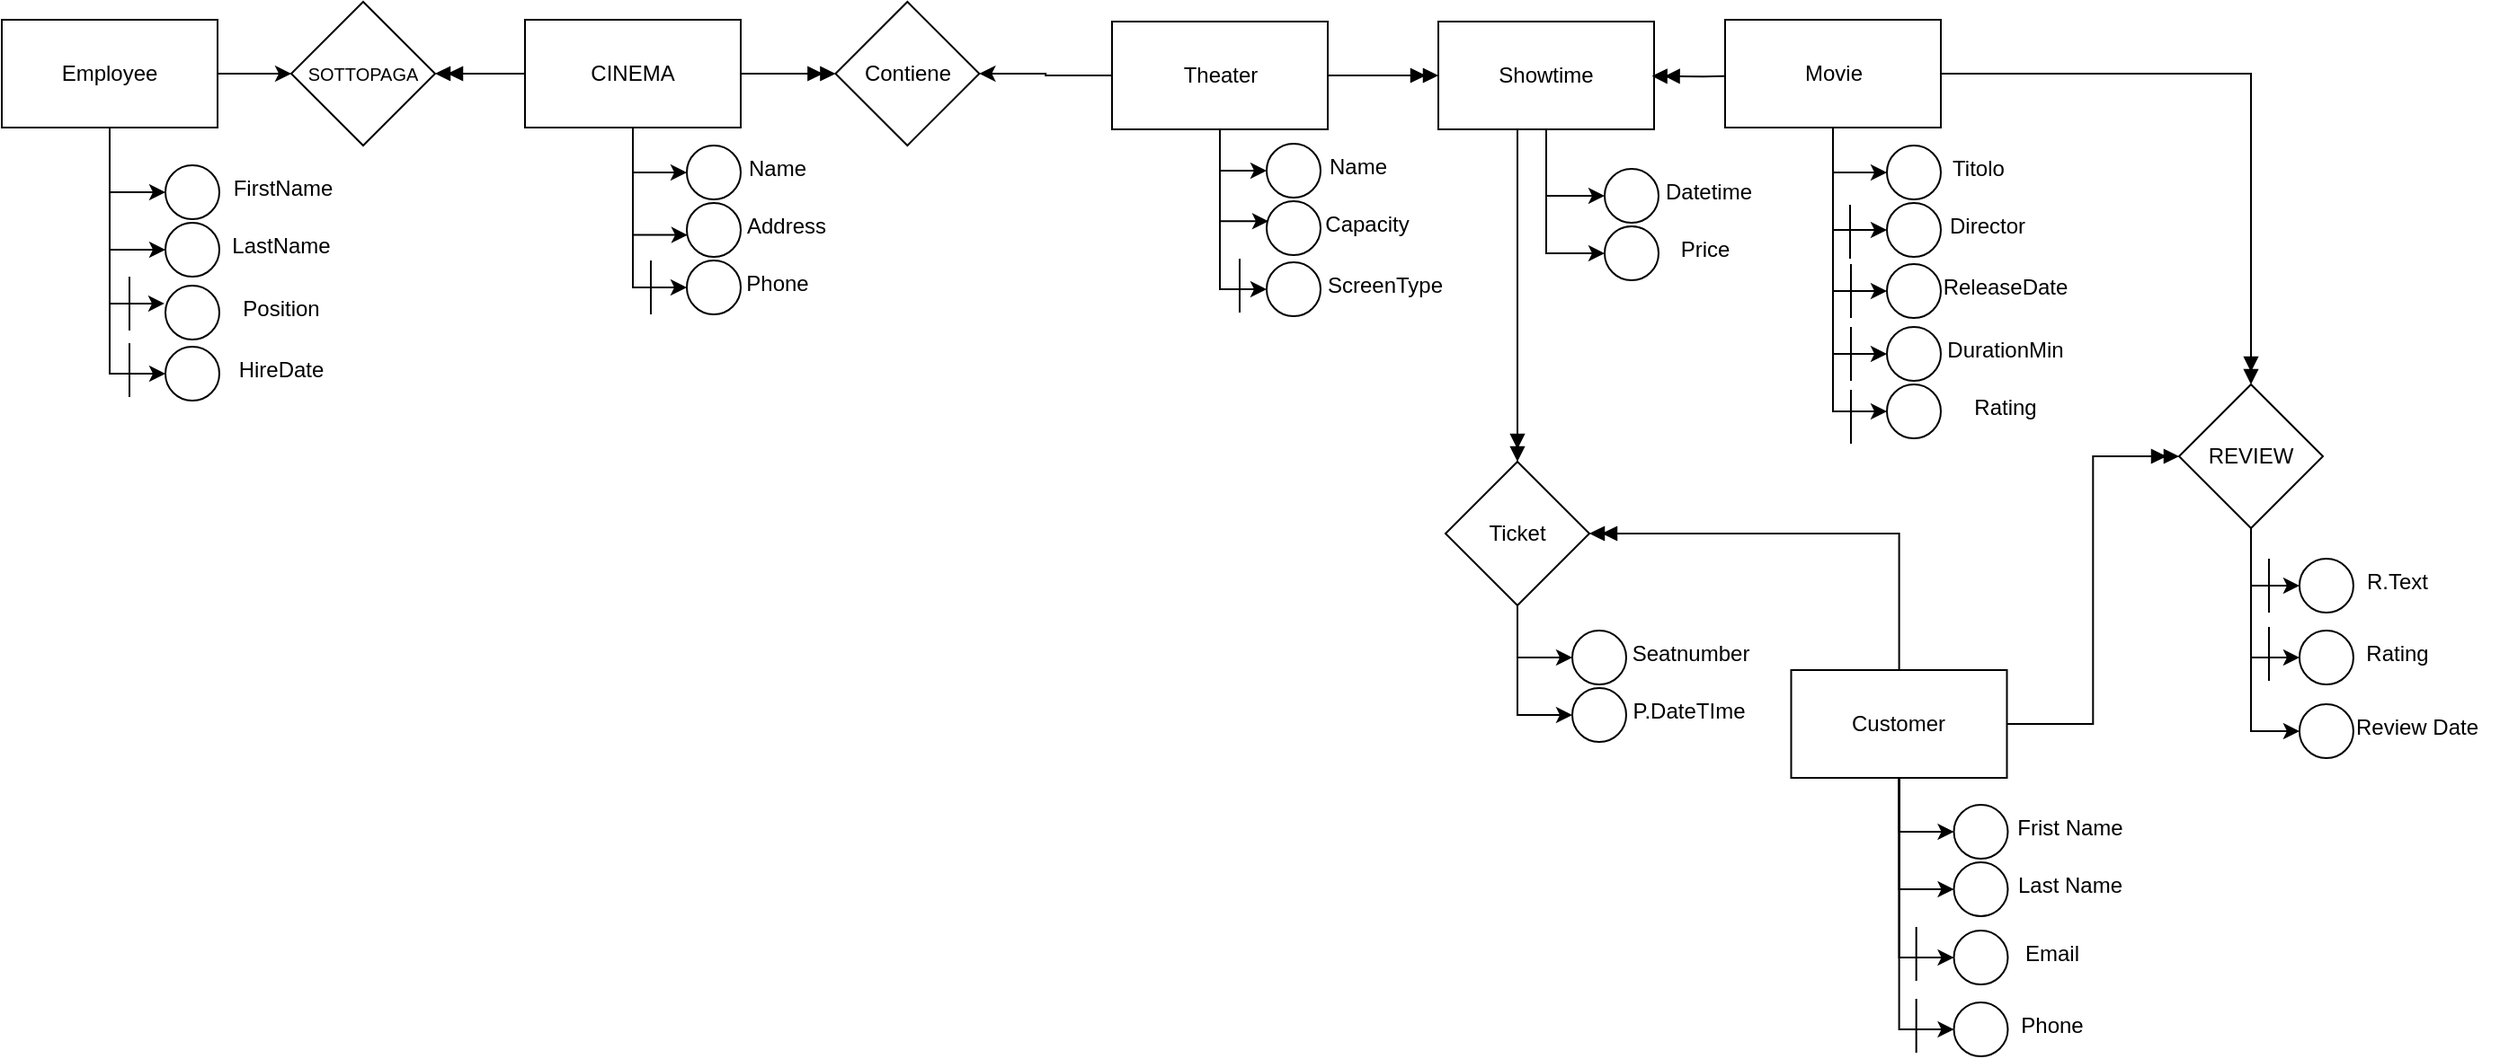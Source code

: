 <mxfile version="24.0.4" type="device">
  <diagram name="Pagina-1" id="4Cd4dXItEA1hWgDrUpJ3">
    <mxGraphModel dx="1862" dy="626" grid="1" gridSize="10" guides="1" tooltips="1" connect="1" arrows="1" fold="1" page="1" pageScale="1" pageWidth="827" pageHeight="1169" math="0" shadow="0">
      <root>
        <mxCell id="0" />
        <mxCell id="1" parent="0" />
        <mxCell id="7RU0lWUtDbCaOoBTzE0H-17" style="edgeStyle=orthogonalEdgeStyle;rounded=0;orthogonalLoop=1;jettySize=auto;html=1;entryX=0;entryY=0.5;entryDx=0;entryDy=0;" edge="1" parent="1" source="7RU0lWUtDbCaOoBTzE0H-1" target="7RU0lWUtDbCaOoBTzE0H-9">
          <mxGeometry relative="1" as="geometry" />
        </mxCell>
        <mxCell id="7RU0lWUtDbCaOoBTzE0H-19" style="edgeStyle=orthogonalEdgeStyle;rounded=0;orthogonalLoop=1;jettySize=auto;html=1;entryX=0;entryY=0.5;entryDx=0;entryDy=0;" edge="1" parent="1" source="7RU0lWUtDbCaOoBTzE0H-1" target="7RU0lWUtDbCaOoBTzE0H-15">
          <mxGeometry relative="1" as="geometry" />
        </mxCell>
        <mxCell id="7RU0lWUtDbCaOoBTzE0H-125" style="edgeStyle=orthogonalEdgeStyle;rounded=0;orthogonalLoop=1;jettySize=auto;html=1;entryX=0;entryY=0.5;entryDx=0;entryDy=0;endArrow=doubleBlock;endFill=1;" edge="1" parent="1" source="7RU0lWUtDbCaOoBTzE0H-1" target="7RU0lWUtDbCaOoBTzE0H-124">
          <mxGeometry relative="1" as="geometry" />
        </mxCell>
        <mxCell id="7RU0lWUtDbCaOoBTzE0H-135" style="edgeStyle=orthogonalEdgeStyle;rounded=0;orthogonalLoop=1;jettySize=auto;html=1;entryX=1;entryY=0.5;entryDx=0;entryDy=0;endArrow=doubleBlock;endFill=1;" edge="1" parent="1" source="7RU0lWUtDbCaOoBTzE0H-1" target="7RU0lWUtDbCaOoBTzE0H-132">
          <mxGeometry relative="1" as="geometry" />
        </mxCell>
        <mxCell id="7RU0lWUtDbCaOoBTzE0H-1" value="CINEMA" style="rounded=0;whiteSpace=wrap;html=1;" vertex="1" parent="1">
          <mxGeometry x="40" y="115" width="120" height="60" as="geometry" />
        </mxCell>
        <mxCell id="7RU0lWUtDbCaOoBTzE0H-80" style="edgeStyle=orthogonalEdgeStyle;rounded=0;orthogonalLoop=1;jettySize=auto;html=1;entryX=0;entryY=0.5;entryDx=0;entryDy=0;" edge="1" parent="1" source="7RU0lWUtDbCaOoBTzE0H-2" target="7RU0lWUtDbCaOoBTzE0H-60">
          <mxGeometry relative="1" as="geometry" />
        </mxCell>
        <mxCell id="7RU0lWUtDbCaOoBTzE0H-85" style="edgeStyle=orthogonalEdgeStyle;rounded=0;orthogonalLoop=1;jettySize=auto;html=1;entryX=0;entryY=0.5;entryDx=0;entryDy=0;" edge="1" parent="1" source="7RU0lWUtDbCaOoBTzE0H-2" target="7RU0lWUtDbCaOoBTzE0H-58">
          <mxGeometry relative="1" as="geometry" />
        </mxCell>
        <mxCell id="7RU0lWUtDbCaOoBTzE0H-144" style="edgeStyle=orthogonalEdgeStyle;rounded=0;orthogonalLoop=1;jettySize=auto;html=1;entryX=0.5;entryY=0;entryDx=0;entryDy=0;endArrow=doubleBlock;endFill=1;" edge="1" parent="1" source="7RU0lWUtDbCaOoBTzE0H-2" target="7RU0lWUtDbCaOoBTzE0H-139">
          <mxGeometry relative="1" as="geometry">
            <Array as="points">
              <mxPoint x="592" y="220" />
              <mxPoint x="592" y="220" />
            </Array>
          </mxGeometry>
        </mxCell>
        <mxCell id="7RU0lWUtDbCaOoBTzE0H-2" value="Showtime" style="rounded=0;whiteSpace=wrap;html=1;" vertex="1" parent="1">
          <mxGeometry x="548" y="116" width="120" height="60" as="geometry" />
        </mxCell>
        <mxCell id="7RU0lWUtDbCaOoBTzE0H-27" style="edgeStyle=orthogonalEdgeStyle;rounded=0;orthogonalLoop=1;jettySize=auto;html=1;entryX=0;entryY=0.5;entryDx=0;entryDy=0;" edge="1" parent="1" source="7RU0lWUtDbCaOoBTzE0H-3" target="7RU0lWUtDbCaOoBTzE0H-21">
          <mxGeometry relative="1" as="geometry" />
        </mxCell>
        <mxCell id="7RU0lWUtDbCaOoBTzE0H-32" style="edgeStyle=orthogonalEdgeStyle;rounded=0;orthogonalLoop=1;jettySize=auto;html=1;entryX=0;entryY=0.5;entryDx=0;entryDy=0;" edge="1" parent="1" source="7RU0lWUtDbCaOoBTzE0H-3" target="7RU0lWUtDbCaOoBTzE0H-28">
          <mxGeometry relative="1" as="geometry" />
        </mxCell>
        <mxCell id="7RU0lWUtDbCaOoBTzE0H-126" style="edgeStyle=orthogonalEdgeStyle;rounded=0;orthogonalLoop=1;jettySize=auto;html=1;entryX=1;entryY=0.5;entryDx=0;entryDy=0;" edge="1" parent="1" source="7RU0lWUtDbCaOoBTzE0H-3" target="7RU0lWUtDbCaOoBTzE0H-124">
          <mxGeometry relative="1" as="geometry" />
        </mxCell>
        <mxCell id="7RU0lWUtDbCaOoBTzE0H-128" style="edgeStyle=orthogonalEdgeStyle;rounded=0;orthogonalLoop=1;jettySize=auto;html=1;entryX=0;entryY=0.5;entryDx=0;entryDy=0;endArrow=doubleBlock;endFill=1;" edge="1" parent="1" source="7RU0lWUtDbCaOoBTzE0H-3" target="7RU0lWUtDbCaOoBTzE0H-2">
          <mxGeometry relative="1" as="geometry">
            <mxPoint x="532.5" y="146.0" as="targetPoint" />
          </mxGeometry>
        </mxCell>
        <mxCell id="7RU0lWUtDbCaOoBTzE0H-3" value="Theater" style="rounded=0;whiteSpace=wrap;html=1;" vertex="1" parent="1">
          <mxGeometry x="366.5" y="116" width="120" height="60" as="geometry" />
        </mxCell>
        <mxCell id="7RU0lWUtDbCaOoBTzE0H-49" style="edgeStyle=orthogonalEdgeStyle;rounded=0;orthogonalLoop=1;jettySize=auto;html=1;entryX=0;entryY=0.5;entryDx=0;entryDy=0;" edge="1" parent="1" source="7RU0lWUtDbCaOoBTzE0H-4" target="7RU0lWUtDbCaOoBTzE0H-33">
          <mxGeometry relative="1" as="geometry" />
        </mxCell>
        <mxCell id="7RU0lWUtDbCaOoBTzE0H-51" style="edgeStyle=orthogonalEdgeStyle;rounded=0;orthogonalLoop=1;jettySize=auto;html=1;entryX=0;entryY=0.5;entryDx=0;entryDy=0;" edge="1" parent="1" source="7RU0lWUtDbCaOoBTzE0H-4" target="7RU0lWUtDbCaOoBTzE0H-35">
          <mxGeometry relative="1" as="geometry" />
        </mxCell>
        <mxCell id="7RU0lWUtDbCaOoBTzE0H-52" style="edgeStyle=orthogonalEdgeStyle;rounded=0;orthogonalLoop=1;jettySize=auto;html=1;entryX=0;entryY=0.5;entryDx=0;entryDy=0;" edge="1" parent="1" source="7RU0lWUtDbCaOoBTzE0H-4" target="7RU0lWUtDbCaOoBTzE0H-37">
          <mxGeometry relative="1" as="geometry" />
        </mxCell>
        <mxCell id="7RU0lWUtDbCaOoBTzE0H-53" style="edgeStyle=orthogonalEdgeStyle;rounded=0;orthogonalLoop=1;jettySize=auto;html=1;entryX=0;entryY=0.5;entryDx=0;entryDy=0;" edge="1" parent="1" source="7RU0lWUtDbCaOoBTzE0H-4" target="7RU0lWUtDbCaOoBTzE0H-44">
          <mxGeometry relative="1" as="geometry" />
        </mxCell>
        <mxCell id="7RU0lWUtDbCaOoBTzE0H-54" style="edgeStyle=orthogonalEdgeStyle;rounded=0;orthogonalLoop=1;jettySize=auto;html=1;entryX=0;entryY=0.5;entryDx=0;entryDy=0;" edge="1" parent="1" source="7RU0lWUtDbCaOoBTzE0H-4" target="7RU0lWUtDbCaOoBTzE0H-46">
          <mxGeometry relative="1" as="geometry" />
        </mxCell>
        <mxCell id="7RU0lWUtDbCaOoBTzE0H-129" style="edgeStyle=orthogonalEdgeStyle;rounded=0;orthogonalLoop=1;jettySize=auto;html=1;endArrow=doubleBlock;endFill=1;entryX=0.99;entryY=0.506;entryDx=0;entryDy=0;entryPerimeter=0;" edge="1" parent="1" target="7RU0lWUtDbCaOoBTzE0H-2">
          <mxGeometry relative="1" as="geometry">
            <mxPoint x="723" y="146.059" as="sourcePoint" />
            <mxPoint x="670" y="146" as="targetPoint" />
          </mxGeometry>
        </mxCell>
        <mxCell id="7RU0lWUtDbCaOoBTzE0H-151" style="edgeStyle=orthogonalEdgeStyle;rounded=0;orthogonalLoop=1;jettySize=auto;html=1;entryX=0.5;entryY=0;entryDx=0;entryDy=0;endArrow=doubleBlock;endFill=1;" edge="1" parent="1" source="7RU0lWUtDbCaOoBTzE0H-4" target="7RU0lWUtDbCaOoBTzE0H-145">
          <mxGeometry relative="1" as="geometry" />
        </mxCell>
        <mxCell id="7RU0lWUtDbCaOoBTzE0H-4" value="Movie" style="rounded=0;whiteSpace=wrap;html=1;" vertex="1" parent="1">
          <mxGeometry x="707.5" y="115" width="120" height="60" as="geometry" />
        </mxCell>
        <mxCell id="7RU0lWUtDbCaOoBTzE0H-86" style="edgeStyle=orthogonalEdgeStyle;rounded=0;orthogonalLoop=1;jettySize=auto;html=1;entryX=0;entryY=0.5;entryDx=0;entryDy=0;" edge="1" parent="1" source="7RU0lWUtDbCaOoBTzE0H-6" target="7RU0lWUtDbCaOoBTzE0H-73">
          <mxGeometry relative="1" as="geometry" />
        </mxCell>
        <mxCell id="7RU0lWUtDbCaOoBTzE0H-87" style="edgeStyle=orthogonalEdgeStyle;rounded=0;orthogonalLoop=1;jettySize=auto;html=1;entryX=0;entryY=0.5;entryDx=0;entryDy=0;" edge="1" parent="1" source="7RU0lWUtDbCaOoBTzE0H-6" target="7RU0lWUtDbCaOoBTzE0H-75">
          <mxGeometry relative="1" as="geometry" />
        </mxCell>
        <mxCell id="7RU0lWUtDbCaOoBTzE0H-88" style="edgeStyle=orthogonalEdgeStyle;rounded=0;orthogonalLoop=1;jettySize=auto;html=1;entryX=0;entryY=0.5;entryDx=0;entryDy=0;" edge="1" parent="1" source="7RU0lWUtDbCaOoBTzE0H-6" target="7RU0lWUtDbCaOoBTzE0H-77">
          <mxGeometry relative="1" as="geometry" />
        </mxCell>
        <mxCell id="7RU0lWUtDbCaOoBTzE0H-97" style="edgeStyle=orthogonalEdgeStyle;rounded=0;orthogonalLoop=1;jettySize=auto;html=1;entryX=0;entryY=0.5;entryDx=0;entryDy=0;" edge="1" parent="1" source="7RU0lWUtDbCaOoBTzE0H-6" target="7RU0lWUtDbCaOoBTzE0H-94">
          <mxGeometry relative="1" as="geometry" />
        </mxCell>
        <mxCell id="7RU0lWUtDbCaOoBTzE0H-141" style="edgeStyle=orthogonalEdgeStyle;rounded=0;orthogonalLoop=1;jettySize=auto;html=1;entryX=1;entryY=0.5;entryDx=0;entryDy=0;endArrow=doubleBlock;endFill=1;" edge="1" parent="1" source="7RU0lWUtDbCaOoBTzE0H-6" target="7RU0lWUtDbCaOoBTzE0H-139">
          <mxGeometry relative="1" as="geometry">
            <Array as="points">
              <mxPoint x="804" y="401" />
            </Array>
          </mxGeometry>
        </mxCell>
        <mxCell id="7RU0lWUtDbCaOoBTzE0H-150" style="edgeStyle=orthogonalEdgeStyle;rounded=0;orthogonalLoop=1;jettySize=auto;html=1;entryX=0;entryY=0.5;entryDx=0;entryDy=0;endArrow=doubleBlock;endFill=1;" edge="1" parent="1" source="7RU0lWUtDbCaOoBTzE0H-6" target="7RU0lWUtDbCaOoBTzE0H-145">
          <mxGeometry relative="1" as="geometry" />
        </mxCell>
        <mxCell id="7RU0lWUtDbCaOoBTzE0H-6" value="Customer" style="rounded=0;whiteSpace=wrap;html=1;" vertex="1" parent="1">
          <mxGeometry x="744.25" y="477" width="120" height="60" as="geometry" />
        </mxCell>
        <mxCell id="7RU0lWUtDbCaOoBTzE0H-118" style="edgeStyle=orthogonalEdgeStyle;rounded=0;orthogonalLoop=1;jettySize=auto;html=1;entryX=0;entryY=0.5;entryDx=0;entryDy=0;" edge="1" parent="1" source="7RU0lWUtDbCaOoBTzE0H-8" target="7RU0lWUtDbCaOoBTzE0H-110">
          <mxGeometry relative="1" as="geometry" />
        </mxCell>
        <mxCell id="7RU0lWUtDbCaOoBTzE0H-119" style="edgeStyle=orthogonalEdgeStyle;rounded=0;orthogonalLoop=1;jettySize=auto;html=1;entryX=0;entryY=0.5;entryDx=0;entryDy=0;" edge="1" parent="1" source="7RU0lWUtDbCaOoBTzE0H-8" target="7RU0lWUtDbCaOoBTzE0H-112">
          <mxGeometry relative="1" as="geometry" />
        </mxCell>
        <mxCell id="7RU0lWUtDbCaOoBTzE0H-121" style="edgeStyle=orthogonalEdgeStyle;rounded=0;orthogonalLoop=1;jettySize=auto;html=1;entryX=0;entryY=0.5;entryDx=0;entryDy=0;" edge="1" parent="1" source="7RU0lWUtDbCaOoBTzE0H-8" target="7RU0lWUtDbCaOoBTzE0H-116">
          <mxGeometry relative="1" as="geometry" />
        </mxCell>
        <mxCell id="7RU0lWUtDbCaOoBTzE0H-133" style="edgeStyle=orthogonalEdgeStyle;rounded=0;orthogonalLoop=1;jettySize=auto;html=1;entryX=0;entryY=0.5;entryDx=0;entryDy=0;" edge="1" parent="1" source="7RU0lWUtDbCaOoBTzE0H-8" target="7RU0lWUtDbCaOoBTzE0H-132">
          <mxGeometry relative="1" as="geometry" />
        </mxCell>
        <mxCell id="7RU0lWUtDbCaOoBTzE0H-8" value="Employee" style="rounded=0;whiteSpace=wrap;html=1;" vertex="1" parent="1">
          <mxGeometry x="-251" y="115" width="120" height="60" as="geometry" />
        </mxCell>
        <mxCell id="7RU0lWUtDbCaOoBTzE0H-9" value="" style="ellipse;whiteSpace=wrap;html=1;aspect=fixed;" vertex="1" parent="1">
          <mxGeometry x="130" y="185" width="30" height="30" as="geometry" />
        </mxCell>
        <mxCell id="7RU0lWUtDbCaOoBTzE0H-12" value="Name" style="text;html=1;align=center;verticalAlign=middle;resizable=0;points=[];autosize=1;strokeColor=none;fillColor=none;" vertex="1" parent="1">
          <mxGeometry x="150" y="183" width="60" height="30" as="geometry" />
        </mxCell>
        <mxCell id="7RU0lWUtDbCaOoBTzE0H-13" value="" style="ellipse;whiteSpace=wrap;html=1;aspect=fixed;" vertex="1" parent="1">
          <mxGeometry x="130" y="217" width="30" height="30" as="geometry" />
        </mxCell>
        <mxCell id="7RU0lWUtDbCaOoBTzE0H-14" value="Address" style="text;html=1;align=center;verticalAlign=middle;resizable=0;points=[];autosize=1;strokeColor=none;fillColor=none;" vertex="1" parent="1">
          <mxGeometry x="150" y="215" width="70" height="30" as="geometry" />
        </mxCell>
        <mxCell id="7RU0lWUtDbCaOoBTzE0H-15" value="" style="ellipse;whiteSpace=wrap;html=1;aspect=fixed;" vertex="1" parent="1">
          <mxGeometry x="130" y="249" width="30" height="30" as="geometry" />
        </mxCell>
        <mxCell id="7RU0lWUtDbCaOoBTzE0H-16" value="Phone" style="text;html=1;align=center;verticalAlign=middle;resizable=0;points=[];autosize=1;strokeColor=none;fillColor=none;" vertex="1" parent="1">
          <mxGeometry x="150" y="247" width="60" height="30" as="geometry" />
        </mxCell>
        <mxCell id="7RU0lWUtDbCaOoBTzE0H-18" style="edgeStyle=orthogonalEdgeStyle;rounded=0;orthogonalLoop=1;jettySize=auto;html=1;entryX=0.015;entryY=0.593;entryDx=0;entryDy=0;entryPerimeter=0;" edge="1" parent="1" source="7RU0lWUtDbCaOoBTzE0H-1" target="7RU0lWUtDbCaOoBTzE0H-13">
          <mxGeometry relative="1" as="geometry" />
        </mxCell>
        <mxCell id="7RU0lWUtDbCaOoBTzE0H-20" value="" style="endArrow=none;html=1;rounded=0;" edge="1" parent="1">
          <mxGeometry width="50" height="50" relative="1" as="geometry">
            <mxPoint x="110" y="279" as="sourcePoint" />
            <mxPoint x="110" y="249" as="targetPoint" />
          </mxGeometry>
        </mxCell>
        <mxCell id="7RU0lWUtDbCaOoBTzE0H-21" value="" style="ellipse;whiteSpace=wrap;html=1;aspect=fixed;" vertex="1" parent="1">
          <mxGeometry x="452.5" y="184" width="30" height="30" as="geometry" />
        </mxCell>
        <mxCell id="7RU0lWUtDbCaOoBTzE0H-22" value="Name" style="text;html=1;align=center;verticalAlign=middle;resizable=0;points=[];autosize=1;strokeColor=none;fillColor=none;" vertex="1" parent="1">
          <mxGeometry x="472.5" y="182" width="60" height="30" as="geometry" />
        </mxCell>
        <mxCell id="7RU0lWUtDbCaOoBTzE0H-23" value="" style="ellipse;whiteSpace=wrap;html=1;aspect=fixed;" vertex="1" parent="1">
          <mxGeometry x="452.5" y="216" width="30" height="30" as="geometry" />
        </mxCell>
        <mxCell id="7RU0lWUtDbCaOoBTzE0H-24" value="Capacity" style="text;html=1;align=center;verticalAlign=middle;resizable=0;points=[];autosize=1;strokeColor=none;fillColor=none;" vertex="1" parent="1">
          <mxGeometry x="472.5" y="214" width="70" height="30" as="geometry" />
        </mxCell>
        <mxCell id="7RU0lWUtDbCaOoBTzE0H-28" value="" style="ellipse;whiteSpace=wrap;html=1;aspect=fixed;" vertex="1" parent="1">
          <mxGeometry x="452.5" y="250" width="30" height="30" as="geometry" />
        </mxCell>
        <mxCell id="7RU0lWUtDbCaOoBTzE0H-29" value="ScreenType" style="text;html=1;align=center;verticalAlign=middle;resizable=0;points=[];autosize=1;strokeColor=none;fillColor=none;" vertex="1" parent="1">
          <mxGeometry x="472.5" y="248" width="90" height="30" as="geometry" />
        </mxCell>
        <mxCell id="7RU0lWUtDbCaOoBTzE0H-30" style="edgeStyle=orthogonalEdgeStyle;rounded=0;orthogonalLoop=1;jettySize=auto;html=1;entryX=0.033;entryY=0.371;entryDx=0;entryDy=0;entryPerimeter=0;" edge="1" parent="1" source="7RU0lWUtDbCaOoBTzE0H-3" target="7RU0lWUtDbCaOoBTzE0H-23">
          <mxGeometry relative="1" as="geometry" />
        </mxCell>
        <mxCell id="7RU0lWUtDbCaOoBTzE0H-33" value="" style="ellipse;whiteSpace=wrap;html=1;aspect=fixed;" vertex="1" parent="1">
          <mxGeometry x="797.5" y="185" width="30" height="30" as="geometry" />
        </mxCell>
        <mxCell id="7RU0lWUtDbCaOoBTzE0H-34" value="Titolo" style="text;html=1;align=center;verticalAlign=middle;resizable=0;points=[];autosize=1;strokeColor=none;fillColor=none;" vertex="1" parent="1">
          <mxGeometry x="822.5" y="183" width="50" height="30" as="geometry" />
        </mxCell>
        <mxCell id="7RU0lWUtDbCaOoBTzE0H-35" value="" style="ellipse;whiteSpace=wrap;html=1;aspect=fixed;" vertex="1" parent="1">
          <mxGeometry x="797.5" y="217" width="30" height="30" as="geometry" />
        </mxCell>
        <mxCell id="7RU0lWUtDbCaOoBTzE0H-36" value="Director" style="text;html=1;align=center;verticalAlign=middle;resizable=0;points=[];autosize=1;strokeColor=none;fillColor=none;" vertex="1" parent="1">
          <mxGeometry x="817.5" y="215" width="70" height="30" as="geometry" />
        </mxCell>
        <mxCell id="7RU0lWUtDbCaOoBTzE0H-37" value="" style="ellipse;whiteSpace=wrap;html=1;aspect=fixed;" vertex="1" parent="1">
          <mxGeometry x="797.5" y="251" width="30" height="30" as="geometry" />
        </mxCell>
        <mxCell id="7RU0lWUtDbCaOoBTzE0H-38" value="ReleaseDate" style="text;html=1;align=center;verticalAlign=middle;resizable=0;points=[];autosize=1;strokeColor=none;fillColor=none;" vertex="1" parent="1">
          <mxGeometry x="817.5" y="249" width="90" height="30" as="geometry" />
        </mxCell>
        <mxCell id="7RU0lWUtDbCaOoBTzE0H-44" value="" style="ellipse;whiteSpace=wrap;html=1;aspect=fixed;" vertex="1" parent="1">
          <mxGeometry x="797.5" y="286" width="30" height="30" as="geometry" />
        </mxCell>
        <mxCell id="7RU0lWUtDbCaOoBTzE0H-45" value="DurationMin" style="text;html=1;align=center;verticalAlign=middle;resizable=0;points=[];autosize=1;strokeColor=none;fillColor=none;" vertex="1" parent="1">
          <mxGeometry x="817.5" y="284" width="90" height="30" as="geometry" />
        </mxCell>
        <mxCell id="7RU0lWUtDbCaOoBTzE0H-46" value="" style="ellipse;whiteSpace=wrap;html=1;aspect=fixed;" vertex="1" parent="1">
          <mxGeometry x="797.5" y="318" width="30" height="30" as="geometry" />
        </mxCell>
        <mxCell id="7RU0lWUtDbCaOoBTzE0H-47" value="Rating" style="text;html=1;align=center;verticalAlign=middle;resizable=0;points=[];autosize=1;strokeColor=none;fillColor=none;" vertex="1" parent="1">
          <mxGeometry x="832.5" y="316" width="60" height="30" as="geometry" />
        </mxCell>
        <mxCell id="7RU0lWUtDbCaOoBTzE0H-48" value="" style="endArrow=none;html=1;rounded=0;" edge="1" parent="1">
          <mxGeometry width="50" height="50" relative="1" as="geometry">
            <mxPoint x="437.5" y="278" as="sourcePoint" />
            <mxPoint x="437.5" y="248" as="targetPoint" />
          </mxGeometry>
        </mxCell>
        <mxCell id="7RU0lWUtDbCaOoBTzE0H-55" value="" style="endArrow=none;html=1;rounded=0;" edge="1" parent="1">
          <mxGeometry width="50" height="50" relative="1" as="geometry">
            <mxPoint x="777.5" y="281" as="sourcePoint" />
            <mxPoint x="777.5" y="251" as="targetPoint" />
          </mxGeometry>
        </mxCell>
        <mxCell id="7RU0lWUtDbCaOoBTzE0H-56" value="" style="endArrow=none;html=1;rounded=0;" edge="1" parent="1">
          <mxGeometry width="50" height="50" relative="1" as="geometry">
            <mxPoint x="777.5" y="316" as="sourcePoint" />
            <mxPoint x="777.5" y="286" as="targetPoint" />
          </mxGeometry>
        </mxCell>
        <mxCell id="7RU0lWUtDbCaOoBTzE0H-57" value="" style="endArrow=none;html=1;rounded=0;" edge="1" parent="1">
          <mxGeometry width="50" height="50" relative="1" as="geometry">
            <mxPoint x="777.5" y="351" as="sourcePoint" />
            <mxPoint x="777.5" y="321" as="targetPoint" />
          </mxGeometry>
        </mxCell>
        <mxCell id="7RU0lWUtDbCaOoBTzE0H-58" value="" style="ellipse;whiteSpace=wrap;html=1;aspect=fixed;" vertex="1" parent="1">
          <mxGeometry x="640.5" y="198" width="30" height="30" as="geometry" />
        </mxCell>
        <mxCell id="7RU0lWUtDbCaOoBTzE0H-59" value="Datetime" style="text;html=1;align=center;verticalAlign=middle;resizable=0;points=[];autosize=1;strokeColor=none;fillColor=none;" vertex="1" parent="1">
          <mxGeometry x="662.5" y="196" width="70" height="30" as="geometry" />
        </mxCell>
        <mxCell id="7RU0lWUtDbCaOoBTzE0H-60" value="" style="ellipse;whiteSpace=wrap;html=1;aspect=fixed;" vertex="1" parent="1">
          <mxGeometry x="640.5" y="230" width="30" height="30" as="geometry" />
        </mxCell>
        <mxCell id="7RU0lWUtDbCaOoBTzE0H-61" value="Price" style="text;html=1;align=center;verticalAlign=middle;resizable=0;points=[];autosize=1;strokeColor=none;fillColor=none;" vertex="1" parent="1">
          <mxGeometry x="670.5" y="228" width="50" height="30" as="geometry" />
        </mxCell>
        <mxCell id="7RU0lWUtDbCaOoBTzE0H-65" value="" style="ellipse;whiteSpace=wrap;html=1;aspect=fixed;" vertex="1" parent="1">
          <mxGeometry x="622.5" y="455" width="30" height="30" as="geometry" />
        </mxCell>
        <mxCell id="7RU0lWUtDbCaOoBTzE0H-66" value="Seatnumber" style="text;html=1;align=center;verticalAlign=middle;resizable=0;points=[];autosize=1;strokeColor=none;fillColor=none;" vertex="1" parent="1">
          <mxGeometry x="642.5" y="453" width="90" height="30" as="geometry" />
        </mxCell>
        <mxCell id="7RU0lWUtDbCaOoBTzE0H-67" value="" style="ellipse;whiteSpace=wrap;html=1;aspect=fixed;" vertex="1" parent="1">
          <mxGeometry x="622.5" y="487" width="30" height="30" as="geometry" />
        </mxCell>
        <mxCell id="7RU0lWUtDbCaOoBTzE0H-68" value="P.DateTIme" style="text;html=1;align=center;verticalAlign=middle;resizable=0;points=[];autosize=1;strokeColor=none;fillColor=none;" vertex="1" parent="1">
          <mxGeometry x="641.5" y="485" width="90" height="30" as="geometry" />
        </mxCell>
        <mxCell id="7RU0lWUtDbCaOoBTzE0H-73" value="" style="ellipse;whiteSpace=wrap;html=1;aspect=fixed;" vertex="1" parent="1">
          <mxGeometry x="834.75" y="552" width="30" height="30" as="geometry" />
        </mxCell>
        <mxCell id="7RU0lWUtDbCaOoBTzE0H-74" value="Frist Name" style="text;html=1;align=center;verticalAlign=middle;resizable=0;points=[];autosize=1;strokeColor=none;fillColor=none;" vertex="1" parent="1">
          <mxGeometry x="858.75" y="550" width="80" height="30" as="geometry" />
        </mxCell>
        <mxCell id="7RU0lWUtDbCaOoBTzE0H-75" value="" style="ellipse;whiteSpace=wrap;html=1;aspect=fixed;" vertex="1" parent="1">
          <mxGeometry x="834.75" y="584" width="30" height="30" as="geometry" />
        </mxCell>
        <mxCell id="7RU0lWUtDbCaOoBTzE0H-76" value="Last Name" style="text;html=1;align=center;verticalAlign=middle;resizable=0;points=[];autosize=1;strokeColor=none;fillColor=none;" vertex="1" parent="1">
          <mxGeometry x="858.75" y="582" width="80" height="30" as="geometry" />
        </mxCell>
        <mxCell id="7RU0lWUtDbCaOoBTzE0H-77" value="" style="ellipse;whiteSpace=wrap;html=1;aspect=fixed;" vertex="1" parent="1">
          <mxGeometry x="834.75" y="622" width="30" height="30" as="geometry" />
        </mxCell>
        <mxCell id="7RU0lWUtDbCaOoBTzE0H-78" value="Email" style="text;html=1;align=center;verticalAlign=middle;resizable=0;points=[];autosize=1;strokeColor=none;fillColor=none;" vertex="1" parent="1">
          <mxGeometry x="864.25" y="620" width="50" height="30" as="geometry" />
        </mxCell>
        <mxCell id="7RU0lWUtDbCaOoBTzE0H-89" value="" style="endArrow=none;html=1;rounded=0;" edge="1" parent="1">
          <mxGeometry width="50" height="50" relative="1" as="geometry">
            <mxPoint x="813.83" y="650" as="sourcePoint" />
            <mxPoint x="813.83" y="620" as="targetPoint" />
          </mxGeometry>
        </mxCell>
        <mxCell id="7RU0lWUtDbCaOoBTzE0H-94" value="" style="ellipse;whiteSpace=wrap;html=1;aspect=fixed;" vertex="1" parent="1">
          <mxGeometry x="834.75" y="662" width="30" height="30" as="geometry" />
        </mxCell>
        <mxCell id="7RU0lWUtDbCaOoBTzE0H-95" value="Phone" style="text;html=1;align=center;verticalAlign=middle;resizable=0;points=[];autosize=1;strokeColor=none;fillColor=none;" vertex="1" parent="1">
          <mxGeometry x="859.25" y="660" width="60" height="30" as="geometry" />
        </mxCell>
        <mxCell id="7RU0lWUtDbCaOoBTzE0H-96" value="" style="endArrow=none;html=1;rounded=0;" edge="1" parent="1">
          <mxGeometry width="50" height="50" relative="1" as="geometry">
            <mxPoint x="813.83" y="690" as="sourcePoint" />
            <mxPoint x="813.83" y="660" as="targetPoint" />
          </mxGeometry>
        </mxCell>
        <mxCell id="7RU0lWUtDbCaOoBTzE0H-98" value="" style="ellipse;whiteSpace=wrap;html=1;aspect=fixed;" vertex="1" parent="1">
          <mxGeometry x="1026.96" y="415" width="30" height="30" as="geometry" />
        </mxCell>
        <mxCell id="7RU0lWUtDbCaOoBTzE0H-99" value="R.Text" style="text;html=1;align=center;verticalAlign=middle;resizable=0;points=[];autosize=1;strokeColor=none;fillColor=none;" vertex="1" parent="1">
          <mxGeometry x="1051.46" y="413" width="60" height="30" as="geometry" />
        </mxCell>
        <mxCell id="7RU0lWUtDbCaOoBTzE0H-101" value="" style="ellipse;whiteSpace=wrap;html=1;aspect=fixed;" vertex="1" parent="1">
          <mxGeometry x="1026.96" y="455" width="30" height="30" as="geometry" />
        </mxCell>
        <mxCell id="7RU0lWUtDbCaOoBTzE0H-102" value="Rating" style="text;html=1;align=center;verticalAlign=middle;resizable=0;points=[];autosize=1;strokeColor=none;fillColor=none;" vertex="1" parent="1">
          <mxGeometry x="1051.46" y="453" width="60" height="30" as="geometry" />
        </mxCell>
        <mxCell id="7RU0lWUtDbCaOoBTzE0H-104" value="" style="endArrow=none;html=1;rounded=0;" edge="1" parent="1">
          <mxGeometry width="50" height="50" relative="1" as="geometry">
            <mxPoint x="1010" y="483" as="sourcePoint" />
            <mxPoint x="1010" y="453" as="targetPoint" />
          </mxGeometry>
        </mxCell>
        <mxCell id="7RU0lWUtDbCaOoBTzE0H-105" value="" style="ellipse;whiteSpace=wrap;html=1;aspect=fixed;" vertex="1" parent="1">
          <mxGeometry x="1026.96" y="496" width="30" height="30" as="geometry" />
        </mxCell>
        <mxCell id="7RU0lWUtDbCaOoBTzE0H-106" value="Review Date" style="text;html=1;align=center;verticalAlign=middle;resizable=0;points=[];autosize=1;strokeColor=none;fillColor=none;" vertex="1" parent="1">
          <mxGeometry x="1047.46" y="494" width="90" height="30" as="geometry" />
        </mxCell>
        <mxCell id="7RU0lWUtDbCaOoBTzE0H-110" value="" style="ellipse;whiteSpace=wrap;html=1;aspect=fixed;" vertex="1" parent="1">
          <mxGeometry x="-160" y="196" width="30" height="30" as="geometry" />
        </mxCell>
        <mxCell id="7RU0lWUtDbCaOoBTzE0H-111" value="FirstName" style="text;html=1;align=center;verticalAlign=middle;resizable=0;points=[];autosize=1;strokeColor=none;fillColor=none;" vertex="1" parent="1">
          <mxGeometry x="-135" y="194" width="80" height="30" as="geometry" />
        </mxCell>
        <mxCell id="7RU0lWUtDbCaOoBTzE0H-112" value="" style="ellipse;whiteSpace=wrap;html=1;aspect=fixed;" vertex="1" parent="1">
          <mxGeometry x="-160" y="228" width="30" height="30" as="geometry" />
        </mxCell>
        <mxCell id="7RU0lWUtDbCaOoBTzE0H-113" value="LastName" style="text;html=1;align=center;verticalAlign=middle;resizable=0;points=[];autosize=1;strokeColor=none;fillColor=none;" vertex="1" parent="1">
          <mxGeometry x="-136" y="226" width="80" height="30" as="geometry" />
        </mxCell>
        <mxCell id="7RU0lWUtDbCaOoBTzE0H-114" value="" style="ellipse;whiteSpace=wrap;html=1;aspect=fixed;" vertex="1" parent="1">
          <mxGeometry x="-160" y="263" width="30" height="30" as="geometry" />
        </mxCell>
        <mxCell id="7RU0lWUtDbCaOoBTzE0H-115" value="Position" style="text;html=1;align=center;verticalAlign=middle;resizable=0;points=[];autosize=1;strokeColor=none;fillColor=none;" vertex="1" parent="1">
          <mxGeometry x="-131" y="261" width="70" height="30" as="geometry" />
        </mxCell>
        <mxCell id="7RU0lWUtDbCaOoBTzE0H-116" value="" style="ellipse;whiteSpace=wrap;html=1;aspect=fixed;" vertex="1" parent="1">
          <mxGeometry x="-160" y="297" width="30" height="30" as="geometry" />
        </mxCell>
        <mxCell id="7RU0lWUtDbCaOoBTzE0H-117" value="HireDate" style="text;html=1;align=center;verticalAlign=middle;resizable=0;points=[];autosize=1;strokeColor=none;fillColor=none;" vertex="1" parent="1">
          <mxGeometry x="-131" y="295" width="70" height="30" as="geometry" />
        </mxCell>
        <mxCell id="7RU0lWUtDbCaOoBTzE0H-120" style="edgeStyle=orthogonalEdgeStyle;rounded=0;orthogonalLoop=1;jettySize=auto;html=1;entryX=-0.017;entryY=0.333;entryDx=0;entryDy=0;entryPerimeter=0;" edge="1" parent="1" source="7RU0lWUtDbCaOoBTzE0H-8" target="7RU0lWUtDbCaOoBTzE0H-114">
          <mxGeometry relative="1" as="geometry" />
        </mxCell>
        <mxCell id="7RU0lWUtDbCaOoBTzE0H-122" value="" style="endArrow=none;html=1;rounded=0;" edge="1" parent="1">
          <mxGeometry width="50" height="50" relative="1" as="geometry">
            <mxPoint x="-180" y="288" as="sourcePoint" />
            <mxPoint x="-180" y="258" as="targetPoint" />
          </mxGeometry>
        </mxCell>
        <mxCell id="7RU0lWUtDbCaOoBTzE0H-123" value="" style="endArrow=none;html=1;rounded=0;" edge="1" parent="1">
          <mxGeometry width="50" height="50" relative="1" as="geometry">
            <mxPoint x="-180" y="325" as="sourcePoint" />
            <mxPoint x="-180" y="295" as="targetPoint" />
          </mxGeometry>
        </mxCell>
        <mxCell id="7RU0lWUtDbCaOoBTzE0H-124" value="Contiene" style="rhombus;whiteSpace=wrap;html=1;" vertex="1" parent="1">
          <mxGeometry x="212.71" y="105" width="80" height="80" as="geometry" />
        </mxCell>
        <mxCell id="7RU0lWUtDbCaOoBTzE0H-132" value="&lt;font style=&quot;font-size: 10px;&quot;&gt;SOTTOPAGA&lt;/font&gt;" style="rhombus;whiteSpace=wrap;html=1;" vertex="1" parent="1">
          <mxGeometry x="-90.0" y="105" width="80" height="80" as="geometry" />
        </mxCell>
        <mxCell id="7RU0lWUtDbCaOoBTzE0H-142" style="edgeStyle=orthogonalEdgeStyle;rounded=0;orthogonalLoop=1;jettySize=auto;html=1;entryX=0;entryY=0.5;entryDx=0;entryDy=0;" edge="1" parent="1" source="7RU0lWUtDbCaOoBTzE0H-139" target="7RU0lWUtDbCaOoBTzE0H-65">
          <mxGeometry relative="1" as="geometry" />
        </mxCell>
        <mxCell id="7RU0lWUtDbCaOoBTzE0H-143" style="edgeStyle=orthogonalEdgeStyle;rounded=0;orthogonalLoop=1;jettySize=auto;html=1;entryX=0;entryY=0.5;entryDx=0;entryDy=0;" edge="1" parent="1" source="7RU0lWUtDbCaOoBTzE0H-139" target="7RU0lWUtDbCaOoBTzE0H-67">
          <mxGeometry relative="1" as="geometry" />
        </mxCell>
        <mxCell id="7RU0lWUtDbCaOoBTzE0H-139" value="Ticket" style="rhombus;whiteSpace=wrap;html=1;" vertex="1" parent="1">
          <mxGeometry x="552" y="361" width="80" height="80" as="geometry" />
        </mxCell>
        <mxCell id="7RU0lWUtDbCaOoBTzE0H-146" style="edgeStyle=orthogonalEdgeStyle;rounded=0;orthogonalLoop=1;jettySize=auto;html=1;entryX=0;entryY=0.5;entryDx=0;entryDy=0;" edge="1" parent="1" source="7RU0lWUtDbCaOoBTzE0H-145" target="7RU0lWUtDbCaOoBTzE0H-98">
          <mxGeometry relative="1" as="geometry" />
        </mxCell>
        <mxCell id="7RU0lWUtDbCaOoBTzE0H-147" style="edgeStyle=orthogonalEdgeStyle;rounded=0;orthogonalLoop=1;jettySize=auto;html=1;entryX=0;entryY=0.5;entryDx=0;entryDy=0;" edge="1" parent="1" source="7RU0lWUtDbCaOoBTzE0H-145" target="7RU0lWUtDbCaOoBTzE0H-101">
          <mxGeometry relative="1" as="geometry" />
        </mxCell>
        <mxCell id="7RU0lWUtDbCaOoBTzE0H-148" style="edgeStyle=orthogonalEdgeStyle;rounded=0;orthogonalLoop=1;jettySize=auto;html=1;entryX=0;entryY=0.5;entryDx=0;entryDy=0;" edge="1" parent="1" source="7RU0lWUtDbCaOoBTzE0H-145" target="7RU0lWUtDbCaOoBTzE0H-105">
          <mxGeometry relative="1" as="geometry" />
        </mxCell>
        <mxCell id="7RU0lWUtDbCaOoBTzE0H-145" value="REVIEW" style="rhombus;whiteSpace=wrap;html=1;" vertex="1" parent="1">
          <mxGeometry x="960" y="318" width="80" height="80" as="geometry" />
        </mxCell>
        <mxCell id="7RU0lWUtDbCaOoBTzE0H-149" value="" style="endArrow=none;html=1;rounded=0;" edge="1" parent="1">
          <mxGeometry width="50" height="50" relative="1" as="geometry">
            <mxPoint x="1010" y="445" as="sourcePoint" />
            <mxPoint x="1010" y="415" as="targetPoint" />
          </mxGeometry>
        </mxCell>
        <mxCell id="7RU0lWUtDbCaOoBTzE0H-152" value="" style="endArrow=none;html=1;rounded=0;" edge="1" parent="1">
          <mxGeometry width="50" height="50" relative="1" as="geometry">
            <mxPoint x="777" y="248" as="sourcePoint" />
            <mxPoint x="777" y="218" as="targetPoint" />
          </mxGeometry>
        </mxCell>
      </root>
    </mxGraphModel>
  </diagram>
</mxfile>
